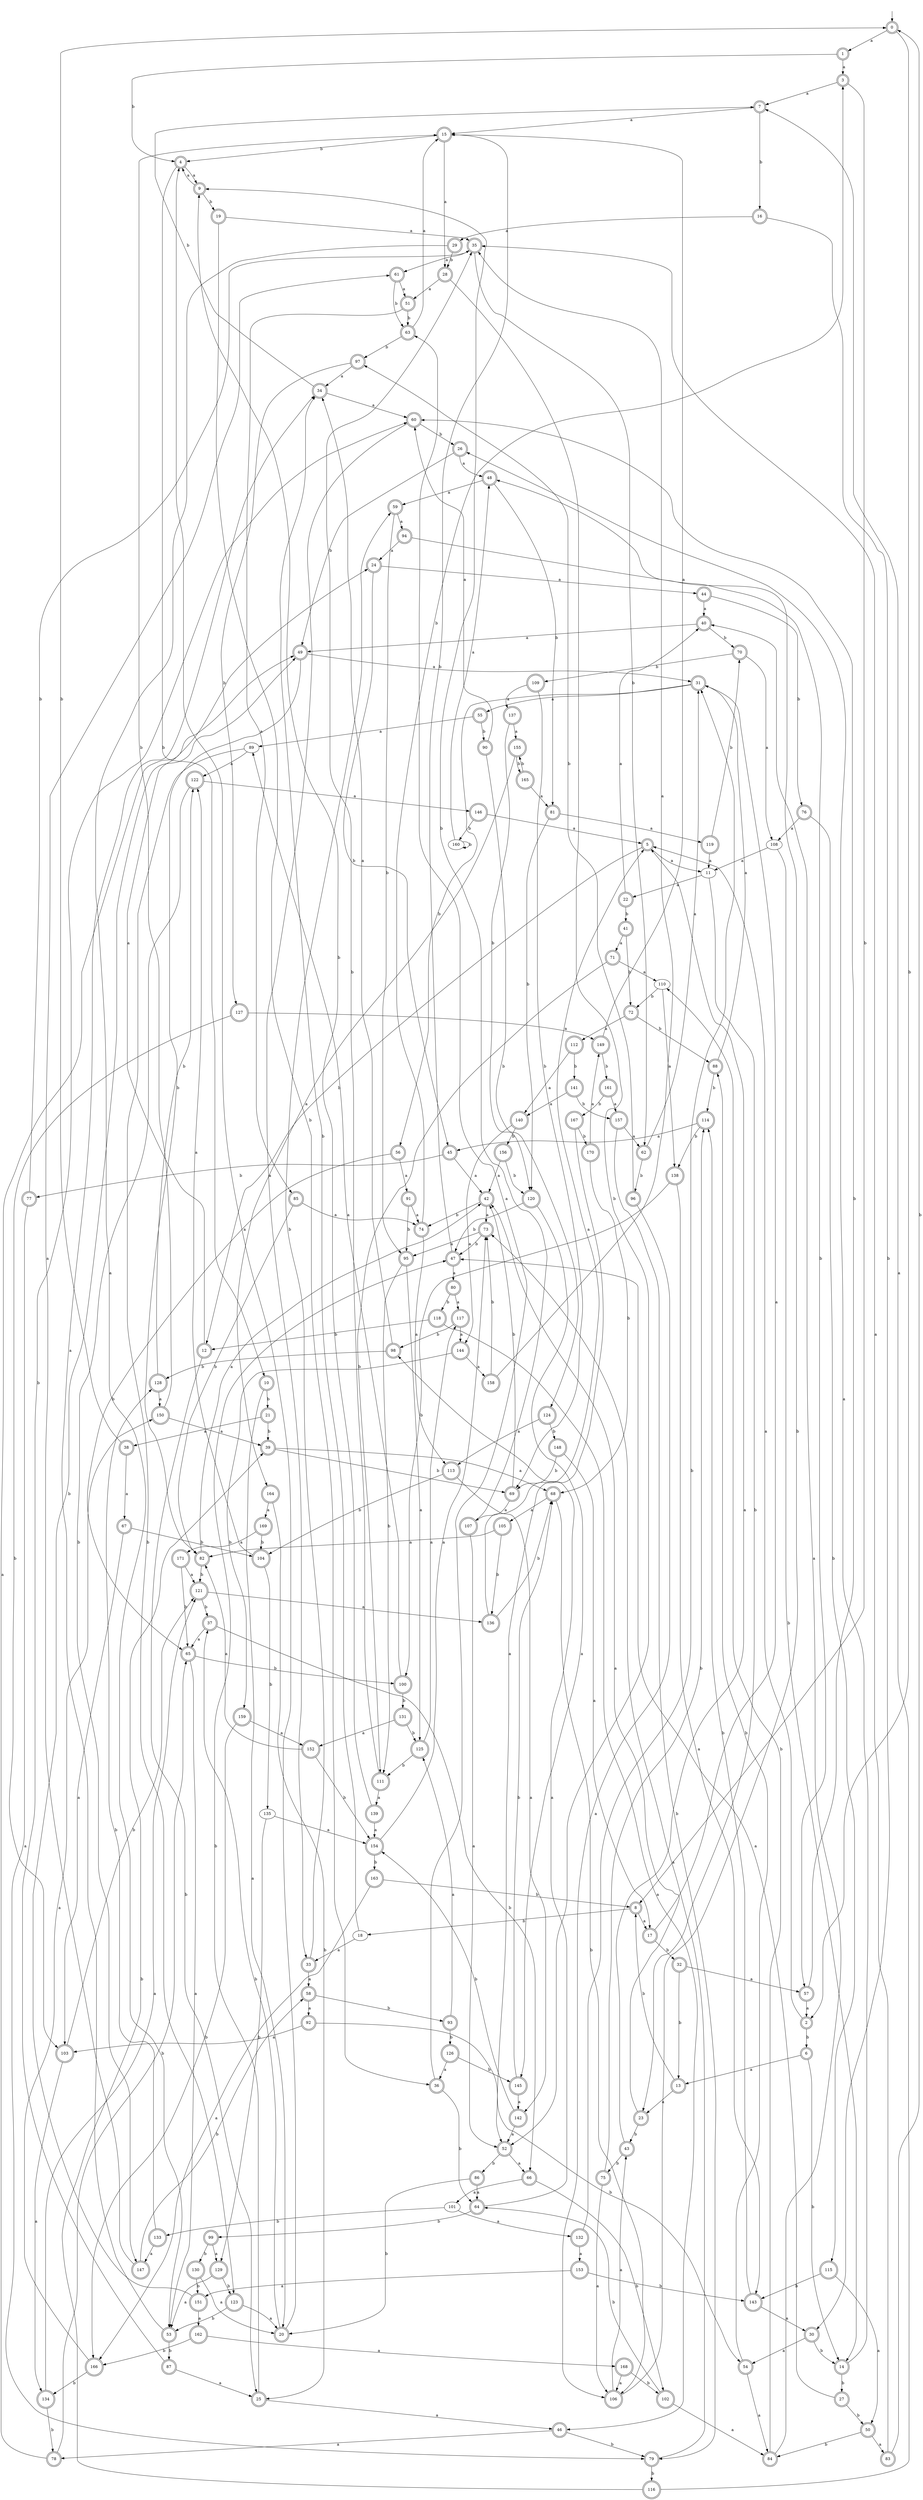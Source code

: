 digraph RandomDFA {
  __start0 [label="", shape=none];
  __start0 -> 0 [label=""];
  0 [shape=circle] [shape=doublecircle]
  0 -> 1 [label="a"]
  0 -> 2 [label="b"]
  1 [shape=doublecircle]
  1 -> 3 [label="a"]
  1 -> 4 [label="b"]
  2 [shape=doublecircle]
  2 -> 5 [label="a"]
  2 -> 6 [label="b"]
  3 [shape=doublecircle]
  3 -> 7 [label="a"]
  3 -> 8 [label="b"]
  4 [shape=doublecircle]
  4 -> 9 [label="a"]
  4 -> 10 [label="b"]
  5 [shape=doublecircle]
  5 -> 11 [label="a"]
  5 -> 12 [label="b"]
  6 [shape=doublecircle]
  6 -> 13 [label="a"]
  6 -> 14 [label="b"]
  7 [shape=doublecircle]
  7 -> 15 [label="a"]
  7 -> 16 [label="b"]
  8 [shape=doublecircle]
  8 -> 17 [label="a"]
  8 -> 18 [label="b"]
  9 [shape=doublecircle]
  9 -> 4 [label="a"]
  9 -> 19 [label="b"]
  10 [shape=doublecircle]
  10 -> 20 [label="a"]
  10 -> 21 [label="b"]
  11
  11 -> 22 [label="a"]
  11 -> 23 [label="b"]
  12 [shape=doublecircle]
  12 -> 24 [label="a"]
  12 -> 25 [label="b"]
  13 [shape=doublecircle]
  13 -> 23 [label="a"]
  13 -> 8 [label="b"]
  14 [shape=doublecircle]
  14 -> 26 [label="a"]
  14 -> 27 [label="b"]
  15 [shape=doublecircle]
  15 -> 28 [label="a"]
  15 -> 4 [label="b"]
  16 [shape=doublecircle]
  16 -> 29 [label="a"]
  16 -> 30 [label="b"]
  17 [shape=doublecircle]
  17 -> 31 [label="a"]
  17 -> 32 [label="b"]
  18
  18 -> 33 [label="a"]
  18 -> 34 [label="b"]
  19 [shape=doublecircle]
  19 -> 35 [label="a"]
  19 -> 36 [label="b"]
  20 [shape=doublecircle]
  20 -> 4 [label="a"]
  20 -> 37 [label="b"]
  21 [shape=doublecircle]
  21 -> 38 [label="a"]
  21 -> 39 [label="b"]
  22 [shape=doublecircle]
  22 -> 40 [label="a"]
  22 -> 41 [label="b"]
  23 [shape=doublecircle]
  23 -> 42 [label="a"]
  23 -> 43 [label="b"]
  24 [shape=doublecircle]
  24 -> 44 [label="a"]
  24 -> 45 [label="b"]
  25 [shape=doublecircle]
  25 -> 46 [label="a"]
  25 -> 47 [label="b"]
  26 [shape=doublecircle]
  26 -> 48 [label="a"]
  26 -> 49 [label="b"]
  27 [shape=doublecircle]
  27 -> 47 [label="a"]
  27 -> 50 [label="b"]
  28 [shape=doublecircle]
  28 -> 51 [label="a"]
  28 -> 52 [label="b"]
  29 [shape=doublecircle]
  29 -> 53 [label="a"]
  29 -> 28 [label="b"]
  30 [shape=doublecircle]
  30 -> 54 [label="a"]
  30 -> 14 [label="b"]
  31 [shape=doublecircle]
  31 -> 55 [label="a"]
  31 -> 56 [label="b"]
  32 [shape=doublecircle]
  32 -> 57 [label="a"]
  32 -> 13 [label="b"]
  33 [shape=doublecircle]
  33 -> 58 [label="a"]
  33 -> 59 [label="b"]
  34 [shape=doublecircle]
  34 -> 60 [label="a"]
  34 -> 7 [label="b"]
  35 [shape=doublecircle]
  35 -> 61 [label="a"]
  35 -> 62 [label="b"]
  36 [shape=doublecircle]
  36 -> 63 [label="a"]
  36 -> 64 [label="b"]
  37 [shape=doublecircle]
  37 -> 65 [label="a"]
  37 -> 66 [label="b"]
  38 [shape=doublecircle]
  38 -> 67 [label="a"]
  38 -> 0 [label="b"]
  39 [shape=doublecircle]
  39 -> 68 [label="a"]
  39 -> 69 [label="b"]
  40 [shape=doublecircle]
  40 -> 49 [label="a"]
  40 -> 70 [label="b"]
  41 [shape=doublecircle]
  41 -> 71 [label="a"]
  41 -> 72 [label="b"]
  42 [shape=doublecircle]
  42 -> 73 [label="a"]
  42 -> 74 [label="b"]
  43 [shape=doublecircle]
  43 -> 5 [label="a"]
  43 -> 75 [label="b"]
  44 [shape=doublecircle]
  44 -> 40 [label="a"]
  44 -> 76 [label="b"]
  45 [shape=doublecircle]
  45 -> 42 [label="a"]
  45 -> 77 [label="b"]
  46 [shape=doublecircle]
  46 -> 78 [label="a"]
  46 -> 79 [label="b"]
  47 [shape=doublecircle]
  47 -> 80 [label="a"]
  47 -> 15 [label="b"]
  48 [shape=doublecircle]
  48 -> 59 [label="a"]
  48 -> 81 [label="b"]
  49 [shape=doublecircle]
  49 -> 31 [label="a"]
  49 -> 82 [label="b"]
  50 [shape=doublecircle]
  50 -> 83 [label="a"]
  50 -> 84 [label="b"]
  51 [shape=doublecircle]
  51 -> 85 [label="a"]
  51 -> 63 [label="b"]
  52 [shape=doublecircle]
  52 -> 66 [label="a"]
  52 -> 86 [label="b"]
  53 [shape=doublecircle]
  53 -> 34 [label="a"]
  53 -> 87 [label="b"]
  54 [shape=doublecircle]
  54 -> 84 [label="a"]
  54 -> 88 [label="b"]
  55 [shape=doublecircle]
  55 -> 89 [label="a"]
  55 -> 90 [label="b"]
  56 [shape=doublecircle]
  56 -> 91 [label="a"]
  56 -> 65 [label="b"]
  57 [shape=doublecircle]
  57 -> 2 [label="a"]
  57 -> 60 [label="b"]
  58 [shape=doublecircle]
  58 -> 92 [label="a"]
  58 -> 93 [label="b"]
  59 [shape=doublecircle]
  59 -> 94 [label="a"]
  59 -> 95 [label="b"]
  60 [shape=doublecircle]
  60 -> 33 [label="a"]
  60 -> 26 [label="b"]
  61 [shape=doublecircle]
  61 -> 51 [label="a"]
  61 -> 63 [label="b"]
  62 [shape=doublecircle]
  62 -> 31 [label="a"]
  62 -> 96 [label="b"]
  63 [shape=doublecircle]
  63 -> 15 [label="a"]
  63 -> 97 [label="b"]
  64 [shape=doublecircle]
  64 -> 98 [label="a"]
  64 -> 99 [label="b"]
  65 [shape=doublecircle]
  65 -> 53 [label="a"]
  65 -> 100 [label="b"]
  66 [shape=doublecircle]
  66 -> 101 [label="a"]
  66 -> 102 [label="b"]
  67 [shape=doublecircle]
  67 -> 103 [label="a"]
  67 -> 104 [label="b"]
  68 [shape=doublecircle]
  68 -> 105 [label="a"]
  68 -> 106 [label="b"]
  69 [shape=doublecircle]
  69 -> 107 [label="a"]
  69 -> 42 [label="b"]
  70 [shape=doublecircle]
  70 -> 108 [label="a"]
  70 -> 109 [label="b"]
  71 [shape=doublecircle]
  71 -> 110 [label="a"]
  71 -> 111 [label="b"]
  72 [shape=doublecircle]
  72 -> 112 [label="a"]
  72 -> 88 [label="b"]
  73 [shape=doublecircle]
  73 -> 95 [label="a"]
  73 -> 47 [label="b"]
  74 [shape=doublecircle]
  74 -> 113 [label="a"]
  74 -> 3 [label="b"]
  75 [shape=doublecircle]
  75 -> 106 [label="a"]
  75 -> 114 [label="b"]
  76 [shape=doublecircle]
  76 -> 108 [label="a"]
  76 -> 115 [label="b"]
  77 [shape=doublecircle]
  77 -> 79 [label="a"]
  77 -> 35 [label="b"]
  78 [shape=doublecircle]
  78 -> 49 [label="a"]
  78 -> 65 [label="b"]
  79 [shape=doublecircle]
  79 -> 73 [label="a"]
  79 -> 116 [label="b"]
  80 [shape=doublecircle]
  80 -> 117 [label="a"]
  80 -> 118 [label="b"]
  81 [shape=doublecircle]
  81 -> 119 [label="a"]
  81 -> 120 [label="b"]
  82 [shape=doublecircle]
  82 -> 42 [label="a"]
  82 -> 121 [label="b"]
  83 [shape=doublecircle]
  83 -> 35 [label="a"]
  83 -> 0 [label="b"]
  84 [shape=doublecircle]
  84 -> 40 [label="a"]
  84 -> 110 [label="b"]
  85 [shape=doublecircle]
  85 -> 74 [label="a"]
  85 -> 82 [label="b"]
  86 [shape=doublecircle]
  86 -> 64 [label="a"]
  86 -> 20 [label="b"]
  87 [shape=doublecircle]
  87 -> 25 [label="a"]
  87 -> 60 [label="b"]
  88 [shape=doublecircle]
  88 -> 31 [label="a"]
  88 -> 114 [label="b"]
  89
  89 -> 122 [label="a"]
  89 -> 123 [label="b"]
  90 [shape=doublecircle]
  90 -> 60 [label="a"]
  90 -> 124 [label="b"]
  91 [shape=doublecircle]
  91 -> 74 [label="a"]
  91 -> 95 [label="b"]
  92 [shape=doublecircle]
  92 -> 103 [label="a"]
  92 -> 54 [label="b"]
  93 [shape=doublecircle]
  93 -> 125 [label="a"]
  93 -> 126 [label="b"]
  94 [shape=doublecircle]
  94 -> 24 [label="a"]
  94 -> 57 [label="b"]
  95 [shape=doublecircle]
  95 -> 125 [label="a"]
  95 -> 111 [label="b"]
  96 [shape=doublecircle]
  96 -> 106 [label="a"]
  96 -> 97 [label="b"]
  97 [shape=doublecircle]
  97 -> 34 [label="a"]
  97 -> 127 [label="b"]
  98 [shape=doublecircle]
  98 -> 34 [label="a"]
  98 -> 128 [label="b"]
  99 [shape=doublecircle]
  99 -> 129 [label="a"]
  99 -> 130 [label="b"]
  100 [shape=doublecircle]
  100 -> 89 [label="a"]
  100 -> 131 [label="b"]
  101
  101 -> 132 [label="a"]
  101 -> 133 [label="b"]
  102 [shape=doublecircle]
  102 -> 84 [label="a"]
  102 -> 64 [label="b"]
  103 [shape=doublecircle]
  103 -> 134 [label="a"]
  103 -> 121 [label="b"]
  104 [shape=doublecircle]
  104 -> 122 [label="a"]
  104 -> 135 [label="b"]
  105 [shape=doublecircle]
  105 -> 82 [label="a"]
  105 -> 136 [label="b"]
  106 [shape=doublecircle]
  106 -> 43 [label="a"]
  106 -> 48 [label="b"]
  107 [shape=doublecircle]
  107 -> 52 [label="a"]
  107 -> 9 [label="b"]
  108
  108 -> 11 [label="a"]
  108 -> 14 [label="b"]
  109 [shape=doublecircle]
  109 -> 137 [label="a"]
  109 -> 69 [label="b"]
  110
  110 -> 138 [label="a"]
  110 -> 72 [label="b"]
  111 [shape=doublecircle]
  111 -> 139 [label="a"]
  111 -> 35 [label="b"]
  112 [shape=doublecircle]
  112 -> 140 [label="a"]
  112 -> 141 [label="b"]
  113 [shape=doublecircle]
  113 -> 142 [label="a"]
  113 -> 104 [label="b"]
  114 [shape=doublecircle]
  114 -> 45 [label="a"]
  114 -> 138 [label="b"]
  115 [shape=doublecircle]
  115 -> 50 [label="a"]
  115 -> 143 [label="b"]
  116 [shape=doublecircle]
  116 -> 7 [label="a"]
  116 -> 39 [label="b"]
  117 [shape=doublecircle]
  117 -> 144 [label="a"]
  117 -> 98 [label="b"]
  118 [shape=doublecircle]
  118 -> 46 [label="a"]
  118 -> 12 [label="b"]
  119 [shape=doublecircle]
  119 -> 11 [label="a"]
  119 -> 70 [label="b"]
  120 [shape=doublecircle]
  120 -> 145 [label="a"]
  120 -> 47 [label="b"]
  121 [shape=doublecircle]
  121 -> 136 [label="a"]
  121 -> 37 [label="b"]
  122 [shape=doublecircle]
  122 -> 146 [label="a"]
  122 -> 147 [label="b"]
  123 [shape=doublecircle]
  123 -> 20 [label="a"]
  123 -> 53 [label="b"]
  124 [shape=doublecircle]
  124 -> 113 [label="a"]
  124 -> 148 [label="b"]
  125 [shape=doublecircle]
  125 -> 117 [label="a"]
  125 -> 111 [label="b"]
  126 [shape=doublecircle]
  126 -> 36 [label="a"]
  126 -> 145 [label="b"]
  127 [shape=doublecircle]
  127 -> 149 [label="a"]
  127 -> 103 [label="b"]
  128 [shape=doublecircle]
  128 -> 150 [label="a"]
  128 -> 122 [label="b"]
  129 [shape=doublecircle]
  129 -> 53 [label="a"]
  129 -> 123 [label="b"]
  130 [shape=doublecircle]
  130 -> 20 [label="a"]
  130 -> 151 [label="b"]
  131 [shape=doublecircle]
  131 -> 152 [label="a"]
  131 -> 125 [label="b"]
  132 [shape=doublecircle]
  132 -> 153 [label="a"]
  132 -> 31 [label="b"]
  133 [shape=doublecircle]
  133 -> 147 [label="a"]
  133 -> 128 [label="b"]
  134 [shape=doublecircle]
  134 -> 121 [label="a"]
  134 -> 78 [label="b"]
  135
  135 -> 154 [label="a"]
  135 -> 129 [label="b"]
  136 [shape=doublecircle]
  136 -> 5 [label="a"]
  136 -> 68 [label="b"]
  137 [shape=doublecircle]
  137 -> 155 [label="a"]
  137 -> 120 [label="b"]
  138 [shape=doublecircle]
  138 -> 143 [label="a"]
  138 -> 100 [label="b"]
  139 [shape=doublecircle]
  139 -> 154 [label="a"]
  139 -> 9 [label="b"]
  140 [shape=doublecircle]
  140 -> 144 [label="a"]
  140 -> 156 [label="b"]
  141 [shape=doublecircle]
  141 -> 140 [label="a"]
  141 -> 157 [label="b"]
  142 [shape=doublecircle]
  142 -> 52 [label="a"]
  142 -> 154 [label="b"]
  143 [shape=doublecircle]
  143 -> 30 [label="a"]
  143 -> 114 [label="b"]
  144 [shape=doublecircle]
  144 -> 158 [label="a"]
  144 -> 159 [label="b"]
  145 [shape=doublecircle]
  145 -> 142 [label="a"]
  145 -> 68 [label="b"]
  146 [shape=doublecircle]
  146 -> 5 [label="a"]
  146 -> 160 [label="b"]
  147 [shape=doublecircle]
  147 -> 61 [label="a"]
  147 -> 58 [label="b"]
  148 [shape=doublecircle]
  148 -> 17 [label="a"]
  148 -> 69 [label="b"]
  149 [shape=doublecircle]
  149 -> 15 [label="a"]
  149 -> 161 [label="b"]
  150 [shape=doublecircle]
  150 -> 39 [label="a"]
  150 -> 15 [label="b"]
  151 [shape=doublecircle]
  151 -> 162 [label="a"]
  151 -> 49 [label="b"]
  152 [shape=doublecircle]
  152 -> 82 [label="a"]
  152 -> 154 [label="b"]
  153 [shape=doublecircle]
  153 -> 151 [label="a"]
  153 -> 143 [label="b"]
  154 [shape=doublecircle]
  154 -> 73 [label="a"]
  154 -> 163 [label="b"]
  155 [shape=doublecircle]
  155 -> 164 [label="a"]
  155 -> 165 [label="b"]
  156 [shape=doublecircle]
  156 -> 42 [label="a"]
  156 -> 120 [label="b"]
  157 [shape=doublecircle]
  157 -> 62 [label="a"]
  157 -> 79 [label="b"]
  158 [shape=doublecircle]
  158 -> 35 [label="a"]
  158 -> 73 [label="b"]
  159 [shape=doublecircle]
  159 -> 152 [label="a"]
  159 -> 166 [label="b"]
  160
  160 -> 48 [label="a"]
  160 -> 160 [label="b"]
  161 [shape=doublecircle]
  161 -> 157 [label="a"]
  161 -> 167 [label="b"]
  162 [shape=doublecircle]
  162 -> 168 [label="a"]
  162 -> 166 [label="b"]
  163 [shape=doublecircle]
  163 -> 166 [label="a"]
  163 -> 8 [label="b"]
  164 [shape=doublecircle]
  164 -> 169 [label="a"]
  164 -> 25 [label="b"]
  165 [shape=doublecircle]
  165 -> 81 [label="a"]
  165 -> 155 [label="b"]
  166 [shape=doublecircle]
  166 -> 150 [label="a"]
  166 -> 134 [label="b"]
  167 [shape=doublecircle]
  167 -> 52 [label="a"]
  167 -> 170 [label="b"]
  168 [shape=doublecircle]
  168 -> 106 [label="a"]
  168 -> 102 [label="b"]
  169 [shape=doublecircle]
  169 -> 171 [label="a"]
  169 -> 104 [label="b"]
  170 [shape=doublecircle]
  170 -> 149 [label="a"]
  170 -> 68 [label="b"]
  171 [shape=doublecircle]
  171 -> 121 [label="a"]
  171 -> 65 [label="b"]
}
